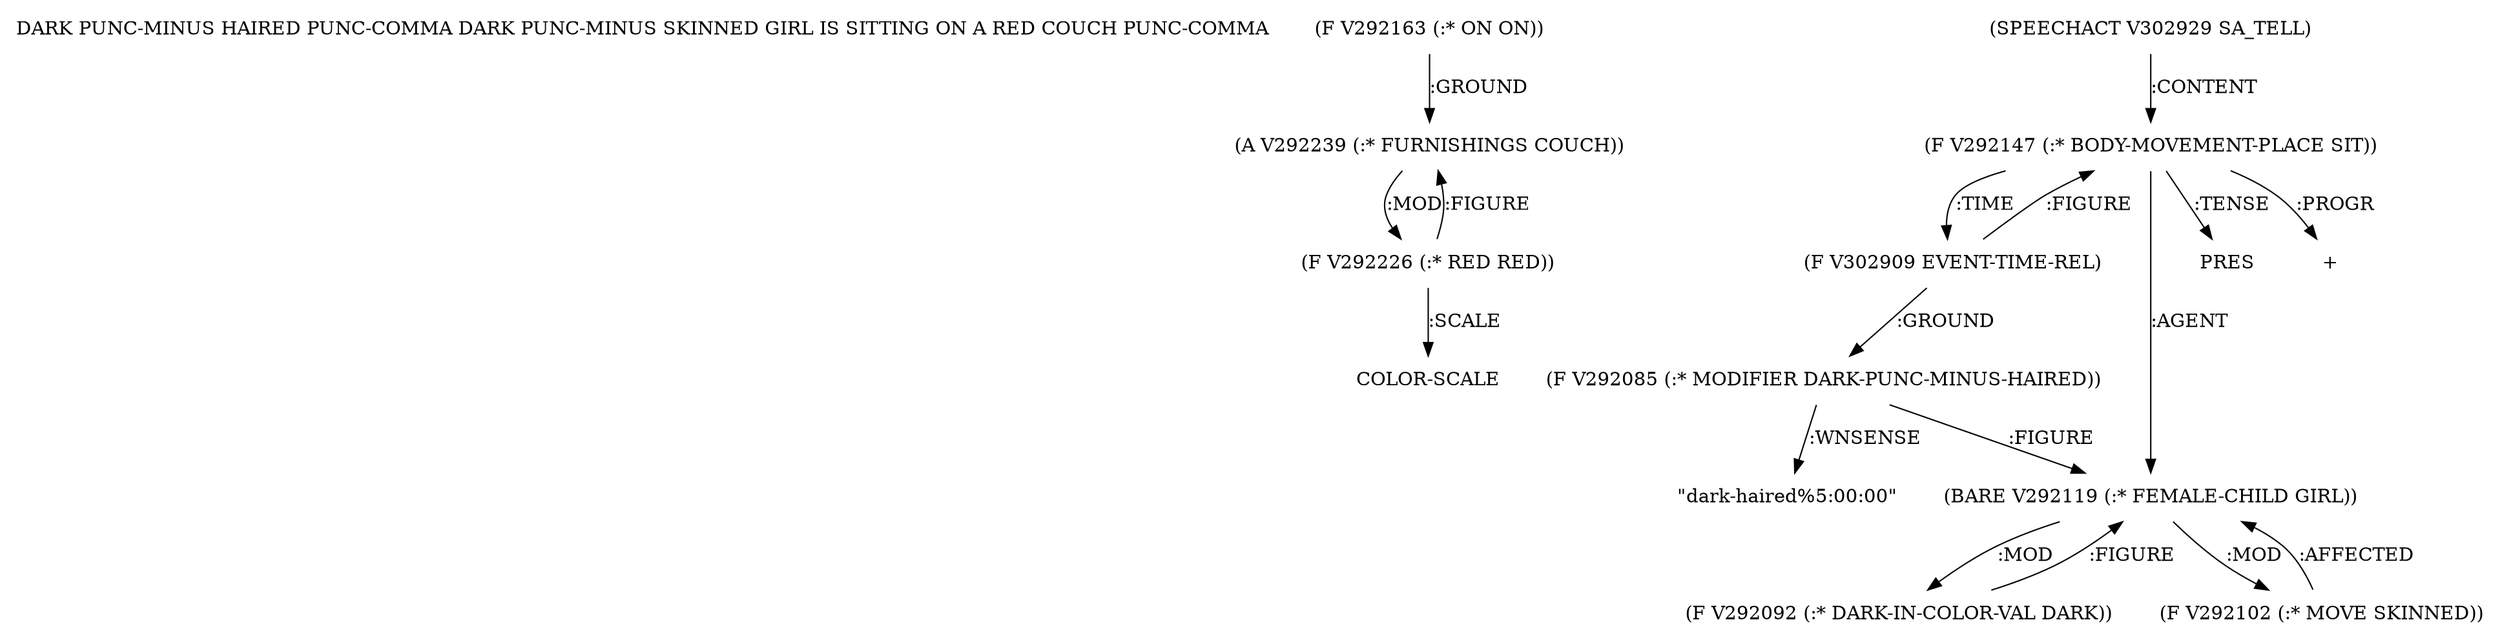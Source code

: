 digraph Terms {
  node [shape=none]
  "DARK PUNC-MINUS HAIRED PUNC-COMMA DARK PUNC-MINUS SKINNED GIRL IS SITTING ON A RED COUCH PUNC-COMMA"
  "V292163" [label="(F V292163 (:* ON ON))"]
  "V292163" -> "V292239" [label=":GROUND"]
  "V292239" [label="(A V292239 (:* FURNISHINGS COUCH))"]
  "V292239" -> "V292226" [label=":MOD"]
  "V292226" [label="(F V292226 (:* RED RED))"]
  "V292226" -> "V292239" [label=":FIGURE"]
  "V292226" -> "NT303523" [label=":SCALE"]
  "NT303523" [label="COLOR-SCALE"]
  "V302929" [label="(SPEECHACT V302929 SA_TELL)"]
  "V302929" -> "V292147" [label=":CONTENT"]
  "V292147" [label="(F V292147 (:* BODY-MOVEMENT-PLACE SIT))"]
  "V292147" -> "V302909" [label=":TIME"]
  "V292147" -> "V292119" [label=":AGENT"]
  "V292147" -> "NT303524" [label=":TENSE"]
  "NT303524" [label="PRES"]
  "V292147" -> "NT303525" [label=":PROGR"]
  "NT303525" [label="+"]
  "V302909" [label="(F V302909 EVENT-TIME-REL)"]
  "V302909" -> "V292147" [label=":FIGURE"]
  "V302909" -> "V292085" [label=":GROUND"]
  "V292085" [label="(F V292085 (:* MODIFIER DARK-PUNC-MINUS-HAIRED))"]
  "V292085" -> "V292119" [label=":FIGURE"]
  "V292085" -> "NT303526" [label=":WNSENSE"]
  "NT303526" [label="\"dark-haired%5:00:00\""]
  "V292119" [label="(BARE V292119 (:* FEMALE-CHILD GIRL))"]
  "V292119" -> "V292092" [label=":MOD"]
  "V292119" -> "V292102" [label=":MOD"]
  "V292092" [label="(F V292092 (:* DARK-IN-COLOR-VAL DARK))"]
  "V292092" -> "V292119" [label=":FIGURE"]
  "V292102" [label="(F V292102 (:* MOVE SKINNED))"]
  "V292102" -> "V292119" [label=":AFFECTED"]
}
